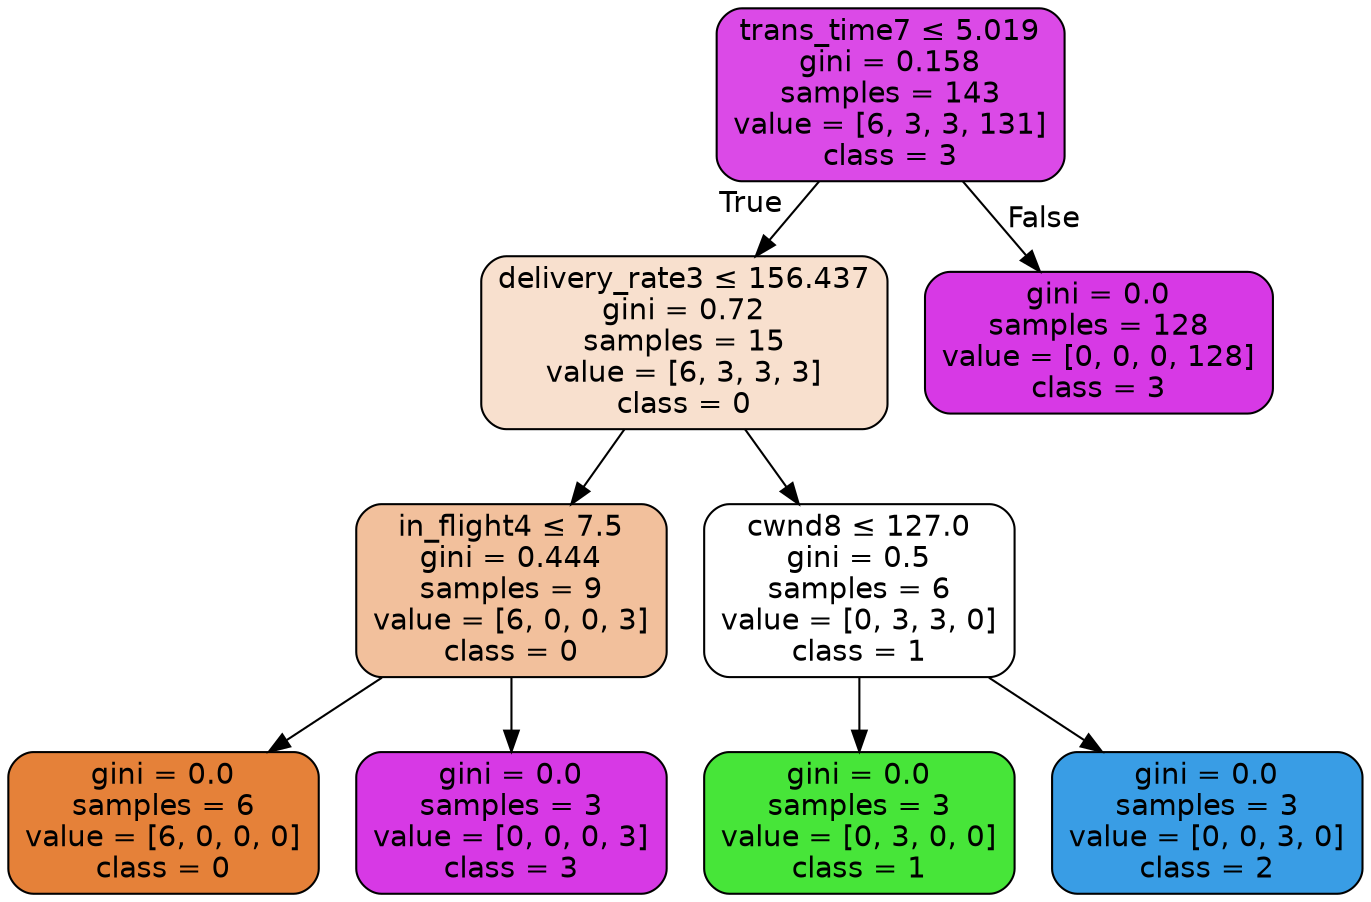 digraph Tree {
node [shape=box, style="filled, rounded", color="black", fontname="helvetica"] ;
edge [fontname="helvetica"] ;
0 [label=<trans_time7 &le; 5.019<br/>gini = 0.158<br/>samples = 143<br/>value = [6, 3, 3, 131]<br/>class = 3>, fillcolor="#db4ae7"] ;
1 [label=<delivery_rate3 &le; 156.437<br/>gini = 0.72<br/>samples = 15<br/>value = [6, 3, 3, 3]<br/>class = 0>, fillcolor="#f8e0ce"] ;
0 -> 1 [labeldistance=2.5, labelangle=45, headlabel="True"] ;
2 [label=<in_flight4 &le; 7.5<br/>gini = 0.444<br/>samples = 9<br/>value = [6, 0, 0, 3]<br/>class = 0>, fillcolor="#f2c09c"] ;
1 -> 2 ;
3 [label=<gini = 0.0<br/>samples = 6<br/>value = [6, 0, 0, 0]<br/>class = 0>, fillcolor="#e58139"] ;
2 -> 3 ;
4 [label=<gini = 0.0<br/>samples = 3<br/>value = [0, 0, 0, 3]<br/>class = 3>, fillcolor="#d739e5"] ;
2 -> 4 ;
5 [label=<cwnd8 &le; 127.0<br/>gini = 0.5<br/>samples = 6<br/>value = [0, 3, 3, 0]<br/>class = 1>, fillcolor="#ffffff"] ;
1 -> 5 ;
6 [label=<gini = 0.0<br/>samples = 3<br/>value = [0, 3, 0, 0]<br/>class = 1>, fillcolor="#47e539"] ;
5 -> 6 ;
7 [label=<gini = 0.0<br/>samples = 3<br/>value = [0, 0, 3, 0]<br/>class = 2>, fillcolor="#399de5"] ;
5 -> 7 ;
8 [label=<gini = 0.0<br/>samples = 128<br/>value = [0, 0, 0, 128]<br/>class = 3>, fillcolor="#d739e5"] ;
0 -> 8 [labeldistance=2.5, labelangle=-45, headlabel="False"] ;
}
